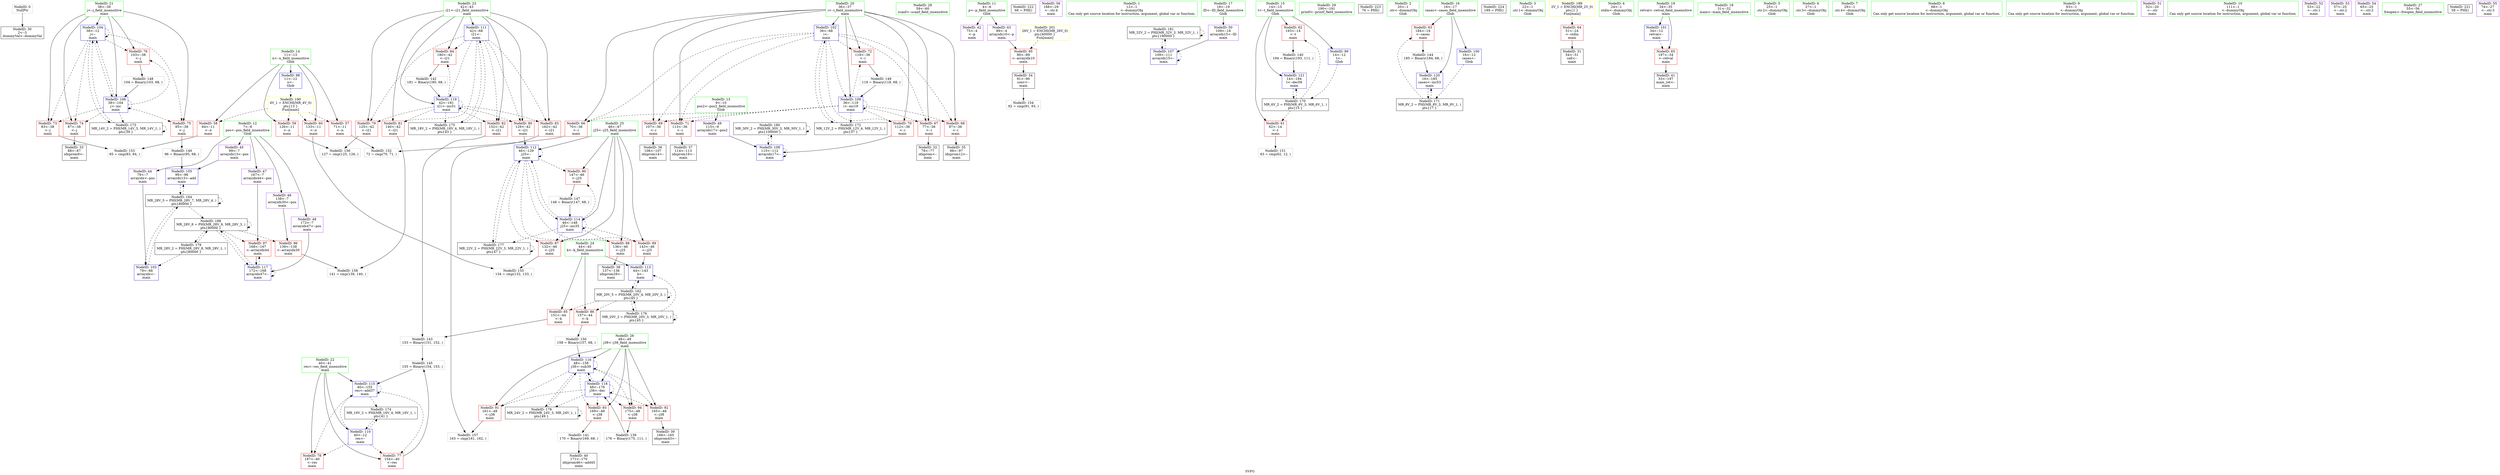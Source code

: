 digraph "SVFG" {
	label="SVFG";

	Node0x562356fceae0 [shape=record,color=grey,label="{NodeID: 0\nNullPtr}"];
	Node0x562356fceae0 -> Node0x562356feb490[style=solid];
	Node0x562357000980 [shape=record,color=black,label="{NodeID: 180\nMR_30V_2 = PHI(MR_30V_3, MR_30V_1, )\npts\{100000 \}\n}"];
	Node0x562357000980 -> Node0x562356fecdb0[style=dashed];
	Node0x562357000980 -> Node0x562357000980[style=dashed];
	Node0x562356fec430 [shape=record,color=red,label="{NodeID: 97\n168\<--167\n\<--arrayidx44\nmain\n}"];
	Node0x562356fec430 -> Node0x562356ff1c40[style=solid];
	Node0x562356fcf090 [shape=record,color=green,label="{NodeID: 14\n11\<--13\nn\<--n_field_insensitive\nGlob }"];
	Node0x562356fcf090 -> Node0x562356fedad0[style=solid];
	Node0x562356fcf090 -> Node0x562356fedba0[style=solid];
	Node0x562356fcf090 -> Node0x562356fedc70[style=solid];
	Node0x562356fcf090 -> Node0x562356fedd40[style=solid];
	Node0x562356fcf090 -> Node0x562356fec500[style=solid];
	Node0x562356fed020 [shape=record,color=blue,label="{NodeID: 111\n42\<--68\ni21\<--\nmain\n}"];
	Node0x562356fed020 -> Node0x562356feecb0[style=dashed];
	Node0x562356fed020 -> Node0x562356feed80[style=dashed];
	Node0x562356fed020 -> Node0x562356feee50[style=dashed];
	Node0x562356fed020 -> Node0x562356feef20[style=dashed];
	Node0x562356fed020 -> Node0x562356feeff0[style=dashed];
	Node0x562356fed020 -> Node0x562356fef0c0[style=dashed];
	Node0x562356fed020 -> Node0x562356ff1de0[style=dashed];
	Node0x562356fed020 -> Node0x562356fff080[style=dashed];
	Node0x562356feb340 [shape=record,color=green,label="{NodeID: 28\n59\<--60\nscanf\<--scanf_field_insensitive\n}"];
	Node0x562356febe80 [shape=record,color=purple,label="{NodeID: 42\n75\<--4\n\<--p\nmain\n}"];
	Node0x562357011de0 [shape=record,color=black,label="{NodeID: 222\n66 = PHI()\n}"];
	Node0x562356ff2d10 [shape=record,color=grey,label="{NodeID: 139\n176 = Binary(175, 111, )\n}"];
	Node0x562356ff2d10 -> Node0x562356ff1d10[style=solid];
	Node0x562356feda00 [shape=record,color=purple,label="{NodeID: 56\n188\<--29\n\<--.str.4\nmain\n}"];
	Node0x562356ff4210 [shape=record,color=grey,label="{NodeID: 153\n85 = cmp(83, 84, )\n}"];
	Node0x562356fee560 [shape=record,color=red,label="{NodeID: 70\n112\<--36\n\<--i\nmain\n}"];
	Node0x562356fee560 -> Node0x562356fecdb0[style=solid];
	Node0x562356fef0c0 [shape=record,color=red,label="{NodeID: 84\n180\<--42\n\<--i21\nmain\n}"];
	Node0x562356fef0c0 -> Node0x562356ff3190[style=solid];
	Node0x562356fcde20 [shape=record,color=green,label="{NodeID: 1\n12\<--1\n\<--dummyObj\nCan only get source location for instruction, argument, global var or function.}"];
	Node0x562357000e80 [shape=record,color=black,label="{NodeID: 181\nMR_32V_2 = PHI(MR_32V_3, MR_32V_1, )\npts\{190000 \}\n}"];
	Node0x562357000e80 -> Node0x562356fecce0[style=dashed];
	Node0x562357000e80 -> Node0x562357000e80[style=dashed];
	Node0x562356fec500 [shape=record,color=blue,label="{NodeID: 98\n11\<--12\nn\<--\nGlob }"];
	Node0x562356fec500 -> Node0x5623570045a0[style=dashed];
	Node0x562356fcf190 [shape=record,color=green,label="{NodeID: 15\n14\<--15\nt\<--t_field_insensitive\nGlob }"];
	Node0x562356fcf190 -> Node0x562356fede10[style=solid];
	Node0x562356fcf190 -> Node0x562356fedee0[style=solid];
	Node0x562356fcf190 -> Node0x562356fec600[style=solid];
	Node0x562356fcf190 -> Node0x562356ff1f80[style=solid];
	Node0x562356fed0f0 [shape=record,color=blue,label="{NodeID: 112\n46\<--129\nj25\<--\nmain\n}"];
	Node0x562356fed0f0 -> Node0x562356fef330[style=dashed];
	Node0x562356fed0f0 -> Node0x562356fef400[style=dashed];
	Node0x562356fed0f0 -> Node0x562356fef4d0[style=dashed];
	Node0x562356fed0f0 -> Node0x562356fef5a0[style=dashed];
	Node0x562356fed0f0 -> Node0x562356fed0f0[style=dashed];
	Node0x562356fed0f0 -> Node0x562356fed290[style=dashed];
	Node0x562356fed0f0 -> Node0x562356fffa80[style=dashed];
	Node0x562356feb3d0 [shape=record,color=green,label="{NodeID: 29\n190\<--191\nprintf\<--printf_field_insensitive\n}"];
	Node0x562356febf50 [shape=record,color=purple,label="{NodeID: 43\n89\<--4\narrayidx10\<--p\nmain\n}"];
	Node0x562356febf50 -> Node0x562356fef9b0[style=solid];
	Node0x562357011ee0 [shape=record,color=black,label="{NodeID: 223\n76 = PHI()\n}"];
	Node0x562356ff2e90 [shape=record,color=grey,label="{NodeID: 140\n194 = Binary(193, 111, )\n}"];
	Node0x562356ff2e90 -> Node0x562356ff1f80[style=solid];
	Node0x562356fedad0 [shape=record,color=red,label="{NodeID: 57\n71\<--11\n\<--n\nmain\n}"];
	Node0x562356fedad0 -> Node0x562356ff4090[style=solid];
	Node0x562356ff4390 [shape=record,color=grey,label="{NodeID: 154\n92 = cmp(91, 93, )\n}"];
	Node0x562356fee630 [shape=record,color=red,label="{NodeID: 71\n113\<--36\n\<--i\nmain\n}"];
	Node0x562356fee630 -> Node0x562356feba70[style=solid];
	Node0x562356fef190 [shape=record,color=red,label="{NodeID: 85\n151\<--44\n\<--k\nmain\n}"];
	Node0x562356fef190 -> Node0x562356ff3310[style=solid];
	Node0x562356fcd850 [shape=record,color=green,label="{NodeID: 2\n20\<--1\n.str\<--dummyObj\nGlob }"];
	Node0x562356fec600 [shape=record,color=blue,label="{NodeID: 99\n14\<--12\nt\<--\nGlob }"];
	Node0x562356fec600 -> Node0x562356ffd780[style=dashed];
	Node0x562356fcf290 [shape=record,color=green,label="{NodeID: 16\n16\<--17\ncases\<--cases_field_insensitive\nGlob }"];
	Node0x562356fcf290 -> Node0x562356fedfb0[style=solid];
	Node0x562356fcf290 -> Node0x562356fec700[style=solid];
	Node0x562356fcf290 -> Node0x562356ff1eb0[style=solid];
	Node0x562356fed1c0 [shape=record,color=blue,label="{NodeID: 113\n44\<--143\nk\<--\nmain\n}"];
	Node0x562356fed1c0 -> Node0x562356ffaf80[style=dashed];
	Node0x562356feb490 [shape=record,color=black,label="{NodeID: 30\n2\<--3\ndummyVal\<--dummyVal\n}"];
	Node0x562356fec020 [shape=record,color=purple,label="{NodeID: 44\n79\<--7\narrayidx\<--pos\nmain\n}"];
	Node0x562356fec020 -> Node0x562356fec9a0[style=solid];
	Node0x562357011fe0 [shape=record,color=black,label="{NodeID: 224\n189 = PHI()\n}"];
	Node0x562356ff3010 [shape=record,color=grey,label="{NodeID: 141\n170 = Binary(169, 68, )\n}"];
	Node0x562356ff3010 -> Node0x562356febce0[style=solid];
	Node0x562356fedba0 [shape=record,color=red,label="{NodeID: 58\n84\<--11\n\<--n\nmain\n}"];
	Node0x562356fedba0 -> Node0x562356ff4210[style=solid];
	Node0x562356ff4510 [shape=record,color=grey,label="{NodeID: 155\n134 = cmp(132, 133, )\n}"];
	Node0x562356fee700 [shape=record,color=red,label="{NodeID: 72\n118\<--36\n\<--i\nmain\n}"];
	Node0x562356fee700 -> Node0x562356ff3c10[style=solid];
	Node0x562356fef260 [shape=record,color=red,label="{NodeID: 86\n157\<--44\n\<--k\nmain\n}"];
	Node0x562356fef260 -> Node0x562356ff3d90[style=solid];
	Node0x562356feaa20 [shape=record,color=green,label="{NodeID: 3\n22\<--1\n.str.1\<--dummyObj\nGlob }"];
	Node0x562356fec700 [shape=record,color=blue,label="{NodeID: 100\n16\<--12\ncases\<--\nGlob }"];
	Node0x562356fec700 -> Node0x562356ffdc80[style=dashed];
	Node0x562356fcdf70 [shape=record,color=green,label="{NodeID: 17\n18\<--19\nID\<--ID_field_insensitive\nGlob }"];
	Node0x562356fcdf70 -> Node0x562356fed520[style=solid];
	Node0x562356fed290 [shape=record,color=blue,label="{NodeID: 114\n46\<--148\nj25\<--inc35\nmain\n}"];
	Node0x562356fed290 -> Node0x562356fef330[style=dashed];
	Node0x562356fed290 -> Node0x562356fef400[style=dashed];
	Node0x562356fed290 -> Node0x562356fef4d0[style=dashed];
	Node0x562356fed290 -> Node0x562356fef5a0[style=dashed];
	Node0x562356fed290 -> Node0x562356fed0f0[style=dashed];
	Node0x562356fed290 -> Node0x562356fed290[style=dashed];
	Node0x562356fed290 -> Node0x562356fffa80[style=dashed];
	Node0x562356feb590 [shape=record,color=black,label="{NodeID: 31\n54\<--51\ncall\<--\nmain\n}"];
	Node0x562356fec0f0 [shape=record,color=purple,label="{NodeID: 45\n99\<--7\narrayidx13\<--pos\nmain\n}"];
	Node0x562356fec0f0 -> Node0x562356fecb40[style=solid];
	Node0x562356ff3190 [shape=record,color=grey,label="{NodeID: 142\n181 = Binary(180, 68, )\n}"];
	Node0x562356ff3190 -> Node0x562356ff1de0[style=solid];
	Node0x562356fedc70 [shape=record,color=red,label="{NodeID: 59\n126\<--11\n\<--n\nmain\n}"];
	Node0x562356fedc70 -> Node0x562356ff4690[style=solid];
	Node0x562356ff4690 [shape=record,color=grey,label="{NodeID: 156\n127 = cmp(125, 126, )\n}"];
	Node0x562356fee7d0 [shape=record,color=red,label="{NodeID: 73\n83\<--38\n\<--j\nmain\n}"];
	Node0x562356fee7d0 -> Node0x562356ff4210[style=solid];
	Node0x562356ffd780 [shape=record,color=black,label="{NodeID: 170\nMR_6V_2 = PHI(MR_6V_3, MR_6V_1, )\npts\{15 \}\n}"];
	Node0x562356ffd780 -> Node0x562356fede10[style=dashed];
	Node0x562356ffd780 -> Node0x562356fedee0[style=dashed];
	Node0x562356ffd780 -> Node0x562356ff1f80[style=dashed];
	Node0x562356fef330 [shape=record,color=red,label="{NodeID: 87\n132\<--46\n\<--j25\nmain\n}"];
	Node0x562356fef330 -> Node0x562356ff4510[style=solid];
	Node0x562356feaab0 [shape=record,color=green,label="{NodeID: 4\n24\<--1\nstdin\<--dummyObj\nGlob }"];
	Node0x562356fec800 [shape=record,color=blue,label="{NodeID: 101\n34\<--12\nretval\<--\nmain\n}"];
	Node0x562356fec800 -> Node0x562356fee150[style=dashed];
	Node0x562356fce040 [shape=record,color=green,label="{NodeID: 18\n31\<--32\nmain\<--main_field_insensitive\n}"];
	Node0x562356ff1aa0 [shape=record,color=blue,label="{NodeID: 115\n40\<--155\nres\<--add37\nmain\n}"];
	Node0x562356ff1aa0 -> Node0x562356feeb10[style=dashed];
	Node0x562356ff1aa0 -> Node0x562356feebe0[style=dashed];
	Node0x562356ff1aa0 -> Node0x562356ff1aa0[style=dashed];
	Node0x562356ff1aa0 -> Node0x562356ffeb80[style=dashed];
	Node0x562356feb660 [shape=record,color=black,label="{NodeID: 32\n78\<--77\nidxprom\<--\nmain\n}"];
	Node0x562356fec1c0 [shape=record,color=purple,label="{NodeID: 46\n138\<--7\narrayidx30\<--pos\nmain\n}"];
	Node0x562356fec1c0 -> Node0x562356fec360[style=solid];
	Node0x562356ff3310 [shape=record,color=grey,label="{NodeID: 143\n153 = Binary(151, 152, )\n}"];
	Node0x562356ff3310 -> Node0x562356ff3610[style=solid];
	Node0x562356fedd40 [shape=record,color=red,label="{NodeID: 60\n133\<--11\n\<--n\nmain\n}"];
	Node0x562356fedd40 -> Node0x562356ff4510[style=solid];
	Node0x562356ff4810 [shape=record,color=grey,label="{NodeID: 157\n163 = cmp(161, 162, )\n}"];
	Node0x562356fee8a0 [shape=record,color=red,label="{NodeID: 74\n87\<--38\n\<--j\nmain\n}"];
	Node0x562356fee8a0 -> Node0x562356feb730[style=solid];
	Node0x562356ffdc80 [shape=record,color=black,label="{NodeID: 171\nMR_8V_2 = PHI(MR_8V_3, MR_8V_1, )\npts\{17 \}\n}"];
	Node0x562356ffdc80 -> Node0x562356fedfb0[style=dashed];
	Node0x562356ffdc80 -> Node0x562356ff1eb0[style=dashed];
	Node0x562356fef400 [shape=record,color=red,label="{NodeID: 88\n136\<--46\n\<--j25\nmain\n}"];
	Node0x562356fef400 -> Node0x562356febb40[style=solid];
	Node0x562356fcd940 [shape=record,color=green,label="{NodeID: 5\n25\<--1\n.str.2\<--dummyObj\nGlob }"];
	Node0x562356fec8d0 [shape=record,color=blue,label="{NodeID: 102\n36\<--68\ni\<--\nmain\n}"];
	Node0x562356fec8d0 -> Node0x562356fee220[style=dashed];
	Node0x562356fec8d0 -> Node0x562356fee2f0[style=dashed];
	Node0x562356fec8d0 -> Node0x562356fee3c0[style=dashed];
	Node0x562356fec8d0 -> Node0x562356fee490[style=dashed];
	Node0x562356fec8d0 -> Node0x562356fee560[style=dashed];
	Node0x562356fec8d0 -> Node0x562356fee630[style=dashed];
	Node0x562356fec8d0 -> Node0x562356fee700[style=dashed];
	Node0x562356fec8d0 -> Node0x562356fece80[style=dashed];
	Node0x562356fec8d0 -> Node0x562356ffe180[style=dashed];
	Node0x562356fce140 [shape=record,color=green,label="{NodeID: 19\n34\<--35\nretval\<--retval_field_insensitive\nmain\n}"];
	Node0x562356fce140 -> Node0x562356fee150[style=solid];
	Node0x562356fce140 -> Node0x562356fec800[style=solid];
	Node0x562356ff1b70 [shape=record,color=blue,label="{NodeID: 116\n48\<--158\nj38\<--sub39\nmain\n}"];
	Node0x562356ff1b70 -> Node0x562356fef670[style=dashed];
	Node0x562356ff1b70 -> Node0x562356fef740[style=dashed];
	Node0x562356ff1b70 -> Node0x562356fef810[style=dashed];
	Node0x562356ff1b70 -> Node0x562356fef8e0[style=dashed];
	Node0x562356ff1b70 -> Node0x562356ff1b70[style=dashed];
	Node0x562356ff1b70 -> Node0x562356ff1d10[style=dashed];
	Node0x562356ff1b70 -> Node0x562356ffff80[style=dashed];
	Node0x562356feb730 [shape=record,color=black,label="{NodeID: 33\n88\<--87\nidxprom9\<--\nmain\n}"];
	Node0x562356fec290 [shape=record,color=purple,label="{NodeID: 47\n167\<--7\narrayidx44\<--pos\nmain\n}"];
	Node0x562356fec290 -> Node0x562356fec430[style=solid];
	Node0x562356ff3490 [shape=record,color=grey,label="{NodeID: 144\n185 = Binary(184, 68, )\n}"];
	Node0x562356ff3490 -> Node0x562356ff1eb0[style=solid];
	Node0x562356fede10 [shape=record,color=red,label="{NodeID: 61\n62\<--14\n\<--t\nmain\n}"];
	Node0x562356fede10 -> Node0x562356ff3f10[style=solid];
	Node0x562356ff4990 [shape=record,color=grey,label="{NodeID: 158\n141 = cmp(139, 140, )\n}"];
	Node0x562356fee970 [shape=record,color=red,label="{NodeID: 75\n95\<--38\n\<--j\nmain\n}"];
	Node0x562356fee970 -> Node0x562356ff3790[style=solid];
	Node0x562356ffe180 [shape=record,color=black,label="{NodeID: 172\nMR_12V_2 = PHI(MR_12V_4, MR_12V_1, )\npts\{37 \}\n}"];
	Node0x562356ffe180 -> Node0x562356fec8d0[style=dashed];
	Node0x562356fef4d0 [shape=record,color=red,label="{NodeID: 89\n143\<--46\n\<--j25\nmain\n}"];
	Node0x562356fef4d0 -> Node0x562356fed1c0[style=solid];
	Node0x562356fcd9d0 [shape=record,color=green,label="{NodeID: 6\n27\<--1\n.str.3\<--dummyObj\nGlob }"];
	Node0x562356fec9a0 [shape=record,color=blue,label="{NodeID: 103\n79\<--68\narrayidx\<--\nmain\n}"];
	Node0x562356fec9a0 -> Node0x562356ffb980[style=dashed];
	Node0x562356fce210 [shape=record,color=green,label="{NodeID: 20\n36\<--37\ni\<--i_field_insensitive\nmain\n}"];
	Node0x562356fce210 -> Node0x562356fee220[style=solid];
	Node0x562356fce210 -> Node0x562356fee2f0[style=solid];
	Node0x562356fce210 -> Node0x562356fee3c0[style=solid];
	Node0x562356fce210 -> Node0x562356fee490[style=solid];
	Node0x562356fce210 -> Node0x562356fee560[style=solid];
	Node0x562356fce210 -> Node0x562356fee630[style=solid];
	Node0x562356fce210 -> Node0x562356fee700[style=solid];
	Node0x562356fce210 -> Node0x562356fec8d0[style=solid];
	Node0x562356fce210 -> Node0x562356fece80[style=solid];
	Node0x562356ff1c40 [shape=record,color=blue,label="{NodeID: 117\n172\<--168\narrayidx47\<--\nmain\n}"];
	Node0x562356ff1c40 -> Node0x562356fec430[style=dashed];
	Node0x562356ff1c40 -> Node0x562356ff1c40[style=dashed];
	Node0x562356ff1c40 -> Node0x562357003580[style=dashed];
	Node0x562356feb800 [shape=record,color=black,label="{NodeID: 34\n91\<--90\nconv\<--\nmain\n}"];
	Node0x562356feb800 -> Node0x562356ff4390[style=solid];
	Node0x562356fed380 [shape=record,color=purple,label="{NodeID: 48\n172\<--7\narrayidx47\<--pos\nmain\n}"];
	Node0x562356fed380 -> Node0x562356ff1c40[style=solid];
	Node0x562356ff3610 [shape=record,color=grey,label="{NodeID: 145\n155 = Binary(154, 153, )\n}"];
	Node0x562356ff3610 -> Node0x562356ff1aa0[style=solid];
	Node0x562356fedee0 [shape=record,color=red,label="{NodeID: 62\n193\<--14\n\<--t\nmain\n}"];
	Node0x562356fedee0 -> Node0x562356ff2e90[style=solid];
	Node0x562356feea40 [shape=record,color=red,label="{NodeID: 76\n103\<--38\n\<--j\nmain\n}"];
	Node0x562356feea40 -> Node0x562356ff3a90[style=solid];
	Node0x562356ffe680 [shape=record,color=black,label="{NodeID: 173\nMR_14V_2 = PHI(MR_14V_3, MR_14V_1, )\npts\{39 \}\n}"];
	Node0x562356ffe680 -> Node0x562356feca70[style=dashed];
	Node0x562356ffe680 -> Node0x562356ffe680[style=dashed];
	Node0x562356fef5a0 [shape=record,color=red,label="{NodeID: 90\n147\<--46\n\<--j25\nmain\n}"];
	Node0x562356fef5a0 -> Node0x562356ff3910[style=solid];
	Node0x562356fcf3a0 [shape=record,color=green,label="{NodeID: 7\n29\<--1\n.str.4\<--dummyObj\nGlob }"];
	Node0x562356feca70 [shape=record,color=blue,label="{NodeID: 104\n38\<--12\nj\<--\nmain\n}"];
	Node0x562356feca70 -> Node0x562356fee7d0[style=dashed];
	Node0x562356feca70 -> Node0x562356fee8a0[style=dashed];
	Node0x562356feca70 -> Node0x562356fee970[style=dashed];
	Node0x562356feca70 -> Node0x562356feea40[style=dashed];
	Node0x562356feca70 -> Node0x562356feca70[style=dashed];
	Node0x562356feca70 -> Node0x562356fecc10[style=dashed];
	Node0x562356feca70 -> Node0x562356ffe680[style=dashed];
	Node0x562356fce2e0 [shape=record,color=green,label="{NodeID: 21\n38\<--39\nj\<--j_field_insensitive\nmain\n}"];
	Node0x562356fce2e0 -> Node0x562356fee7d0[style=solid];
	Node0x562356fce2e0 -> Node0x562356fee8a0[style=solid];
	Node0x562356fce2e0 -> Node0x562356fee970[style=solid];
	Node0x562356fce2e0 -> Node0x562356feea40[style=solid];
	Node0x562356fce2e0 -> Node0x562356feca70[style=solid];
	Node0x562356fce2e0 -> Node0x562356fecc10[style=solid];
	Node0x562356ff0260 [shape=record,color=yellow,style=double,label="{NodeID: 201\n26V_1 = ENCHI(MR_26V_0)\npts\{60000 \}\nFun[main]}"];
	Node0x562356ff0260 -> Node0x562356fef9b0[style=dashed];
	Node0x562356ff1d10 [shape=record,color=blue,label="{NodeID: 118\n48\<--176\nj38\<--dec\nmain\n}"];
	Node0x562356ff1d10 -> Node0x562356fef670[style=dashed];
	Node0x562356ff1d10 -> Node0x562356fef740[style=dashed];
	Node0x562356ff1d10 -> Node0x562356fef810[style=dashed];
	Node0x562356ff1d10 -> Node0x562356fef8e0[style=dashed];
	Node0x562356ff1d10 -> Node0x562356ff1b70[style=dashed];
	Node0x562356ff1d10 -> Node0x562356ff1d10[style=dashed];
	Node0x562356ff1d10 -> Node0x562356ffff80[style=dashed];
	Node0x562356feb8d0 [shape=record,color=black,label="{NodeID: 35\n98\<--97\nidxprom12\<--\nmain\n}"];
	Node0x562356fed450 [shape=record,color=purple,label="{NodeID: 49\n115\<--9\narrayidx17\<--pos2\nmain\n}"];
	Node0x562356fed450 -> Node0x562356fecdb0[style=solid];
	Node0x562356ff3790 [shape=record,color=grey,label="{NodeID: 146\n96 = Binary(95, 68, )\n}"];
	Node0x562356ff3790 -> Node0x562356fecb40[style=solid];
	Node0x562356fedfb0 [shape=record,color=red,label="{NodeID: 63\n184\<--16\n\<--cases\nmain\n}"];
	Node0x562356fedfb0 -> Node0x562356ff3490[style=solid];
	Node0x562356feeb10 [shape=record,color=red,label="{NodeID: 77\n154\<--40\n\<--res\nmain\n}"];
	Node0x562356feeb10 -> Node0x562356ff3610[style=solid];
	Node0x562356ffeb80 [shape=record,color=black,label="{NodeID: 174\nMR_16V_2 = PHI(MR_16V_4, MR_16V_1, )\npts\{41 \}\n}"];
	Node0x562356ffeb80 -> Node0x562356fecf50[style=dashed];
	Node0x562356fef670 [shape=record,color=red,label="{NodeID: 91\n161\<--48\n\<--j38\nmain\n}"];
	Node0x562356fef670 -> Node0x562356ff4810[style=solid];
	Node0x562356fcf430 [shape=record,color=green,label="{NodeID: 8\n68\<--1\n\<--dummyObj\nCan only get source location for instruction, argument, global var or function.}"];
	Node0x562357003580 [shape=record,color=black,label="{NodeID: 188\nMR_28V_8 = PHI(MR_28V_9, MR_28V_3, )\npts\{80000 \}\n}"];
	Node0x562357003580 -> Node0x562356fec360[style=dashed];
	Node0x562357003580 -> Node0x562356fec430[style=dashed];
	Node0x562357003580 -> Node0x562356ff1c40[style=dashed];
	Node0x562357003580 -> Node0x562357000480[style=dashed];
	Node0x562357003580 -> Node0x562357003580[style=dashed];
	Node0x562356fecb40 [shape=record,color=blue,label="{NodeID: 105\n99\<--96\narrayidx13\<--add\nmain\n}"];
	Node0x562356fecb40 -> Node0x562356ffb980[style=dashed];
	Node0x562356fce3b0 [shape=record,color=green,label="{NodeID: 22\n40\<--41\nres\<--res_field_insensitive\nmain\n}"];
	Node0x562356fce3b0 -> Node0x562356feeb10[style=solid];
	Node0x562356fce3b0 -> Node0x562356feebe0[style=solid];
	Node0x562356fce3b0 -> Node0x562356fecf50[style=solid];
	Node0x562356fce3b0 -> Node0x562356ff1aa0[style=solid];
	Node0x562356ff1de0 [shape=record,color=blue,label="{NodeID: 119\n42\<--181\ni21\<--inc51\nmain\n}"];
	Node0x562356ff1de0 -> Node0x562356feecb0[style=dashed];
	Node0x562356ff1de0 -> Node0x562356feed80[style=dashed];
	Node0x562356ff1de0 -> Node0x562356feee50[style=dashed];
	Node0x562356ff1de0 -> Node0x562356feef20[style=dashed];
	Node0x562356ff1de0 -> Node0x562356feeff0[style=dashed];
	Node0x562356ff1de0 -> Node0x562356fef0c0[style=dashed];
	Node0x562356ff1de0 -> Node0x562356ff1de0[style=dashed];
	Node0x562356ff1de0 -> Node0x562356fff080[style=dashed];
	Node0x562356feb9a0 [shape=record,color=black,label="{NodeID: 36\n108\<--107\nidxprom14\<--\nmain\n}"];
	Node0x562356fed520 [shape=record,color=purple,label="{NodeID: 50\n109\<--18\narrayidx15\<--ID\nmain\n}"];
	Node0x562356fed520 -> Node0x562356fecce0[style=solid];
	Node0x562356ff3910 [shape=record,color=grey,label="{NodeID: 147\n148 = Binary(147, 68, )\n}"];
	Node0x562356ff3910 -> Node0x562356fed290[style=solid];
	Node0x562356fee080 [shape=record,color=red,label="{NodeID: 64\n51\<--24\n\<--stdin\nmain\n}"];
	Node0x562356fee080 -> Node0x562356feb590[style=solid];
	Node0x562356feebe0 [shape=record,color=red,label="{NodeID: 78\n187\<--40\n\<--res\nmain\n}"];
	Node0x562356fff080 [shape=record,color=black,label="{NodeID: 175\nMR_18V_2 = PHI(MR_18V_4, MR_18V_1, )\npts\{43 \}\n}"];
	Node0x562356fff080 -> Node0x562356fed020[style=dashed];
	Node0x562356fef740 [shape=record,color=red,label="{NodeID: 92\n165\<--48\n\<--j38\nmain\n}"];
	Node0x562356fef740 -> Node0x562356febc10[style=solid];
	Node0x562356fcf4c0 [shape=record,color=green,label="{NodeID: 9\n93\<--1\n\<--dummyObj\nCan only get source location for instruction, argument, global var or function.}"];
	Node0x562357003a80 [shape=record,color=yellow,style=double,label="{NodeID: 189\n2V_1 = ENCHI(MR_2V_0)\npts\{1 \}\nFun[main]}"];
	Node0x562357003a80 -> Node0x562356fee080[style=dashed];
	Node0x562356fecc10 [shape=record,color=blue,label="{NodeID: 106\n38\<--104\nj\<--inc\nmain\n}"];
	Node0x562356fecc10 -> Node0x562356fee7d0[style=dashed];
	Node0x562356fecc10 -> Node0x562356fee8a0[style=dashed];
	Node0x562356fecc10 -> Node0x562356fee970[style=dashed];
	Node0x562356fecc10 -> Node0x562356feea40[style=dashed];
	Node0x562356fecc10 -> Node0x562356feca70[style=dashed];
	Node0x562356fecc10 -> Node0x562356fecc10[style=dashed];
	Node0x562356fecc10 -> Node0x562356ffe680[style=dashed];
	Node0x562356fce480 [shape=record,color=green,label="{NodeID: 23\n42\<--43\ni21\<--i21_field_insensitive\nmain\n}"];
	Node0x562356fce480 -> Node0x562356feecb0[style=solid];
	Node0x562356fce480 -> Node0x562356feed80[style=solid];
	Node0x562356fce480 -> Node0x562356feee50[style=solid];
	Node0x562356fce480 -> Node0x562356feef20[style=solid];
	Node0x562356fce480 -> Node0x562356feeff0[style=solid];
	Node0x562356fce480 -> Node0x562356fef0c0[style=solid];
	Node0x562356fce480 -> Node0x562356fed020[style=solid];
	Node0x562356fce480 -> Node0x562356ff1de0[style=solid];
	Node0x562356ff1eb0 [shape=record,color=blue,label="{NodeID: 120\n16\<--185\ncases\<--inc53\nmain\n}"];
	Node0x562356ff1eb0 -> Node0x562356ffdc80[style=dashed];
	Node0x562356feba70 [shape=record,color=black,label="{NodeID: 37\n114\<--113\nidxprom16\<--\nmain\n}"];
	Node0x562356fed5f0 [shape=record,color=purple,label="{NodeID: 51\n52\<--20\n\<--.str\nmain\n}"];
	Node0x562356ff3a90 [shape=record,color=grey,label="{NodeID: 148\n104 = Binary(103, 68, )\n}"];
	Node0x562356ff3a90 -> Node0x562356fecc10[style=solid];
	Node0x562356fee150 [shape=record,color=red,label="{NodeID: 65\n197\<--34\n\<--retval\nmain\n}"];
	Node0x562356fee150 -> Node0x562356febdb0[style=solid];
	Node0x562356ffaf80 [shape=record,color=black,label="{NodeID: 162\nMR_20V_5 = PHI(MR_20V_4, MR_20V_3, )\npts\{45 \}\n}"];
	Node0x562356ffaf80 -> Node0x562356fef190[style=dashed];
	Node0x562356ffaf80 -> Node0x562356fef260[style=dashed];
	Node0x562356ffaf80 -> Node0x562356fed1c0[style=dashed];
	Node0x562356ffaf80 -> Node0x562356ffaf80[style=dashed];
	Node0x562356ffaf80 -> Node0x562356fff580[style=dashed];
	Node0x562356feecb0 [shape=record,color=red,label="{NodeID: 79\n125\<--42\n\<--i21\nmain\n}"];
	Node0x562356feecb0 -> Node0x562356ff4690[style=solid];
	Node0x562356fff580 [shape=record,color=black,label="{NodeID: 176\nMR_20V_2 = PHI(MR_20V_3, MR_20V_1, )\npts\{45 \}\n}"];
	Node0x562356fff580 -> Node0x562356fed1c0[style=dashed];
	Node0x562356fff580 -> Node0x562356ffaf80[style=dashed];
	Node0x562356fff580 -> Node0x562356fff580[style=dashed];
	Node0x562356fef810 [shape=record,color=red,label="{NodeID: 93\n169\<--48\n\<--j38\nmain\n}"];
	Node0x562356fef810 -> Node0x562356ff3010[style=solid];
	Node0x562356fcdb80 [shape=record,color=green,label="{NodeID: 10\n111\<--1\n\<--dummyObj\nCan only get source location for instruction, argument, global var or function.}"];
	Node0x5623570045a0 [shape=record,color=yellow,style=double,label="{NodeID: 190\n4V_1 = ENCHI(MR_4V_0)\npts\{13 \}\nFun[main]}"];
	Node0x5623570045a0 -> Node0x562356fedad0[style=dashed];
	Node0x5623570045a0 -> Node0x562356fedba0[style=dashed];
	Node0x5623570045a0 -> Node0x562356fedc70[style=dashed];
	Node0x5623570045a0 -> Node0x562356fedd40[style=dashed];
	Node0x562356fecce0 [shape=record,color=blue,label="{NodeID: 107\n109\<--111\narrayidx15\<--\nmain\n}"];
	Node0x562356fecce0 -> Node0x562356fecce0[style=dashed];
	Node0x562356fecce0 -> Node0x562357000e80[style=dashed];
	Node0x562356fce550 [shape=record,color=green,label="{NodeID: 24\n44\<--45\nk\<--k_field_insensitive\nmain\n}"];
	Node0x562356fce550 -> Node0x562356fef190[style=solid];
	Node0x562356fce550 -> Node0x562356fef260[style=solid];
	Node0x562356fce550 -> Node0x562356fed1c0[style=solid];
	Node0x562356ff1f80 [shape=record,color=blue,label="{NodeID: 121\n14\<--194\nt\<--dec56\nmain\n}"];
	Node0x562356ff1f80 -> Node0x562356ffd780[style=dashed];
	Node0x562356febb40 [shape=record,color=black,label="{NodeID: 38\n137\<--136\nidxprom29\<--\nmain\n}"];
	Node0x562356fed6c0 [shape=record,color=purple,label="{NodeID: 52\n53\<--22\n\<--.str.1\nmain\n}"];
	Node0x562356ff3c10 [shape=record,color=grey,label="{NodeID: 149\n119 = Binary(118, 68, )\n}"];
	Node0x562356ff3c10 -> Node0x562356fece80[style=solid];
	Node0x562356fee220 [shape=record,color=red,label="{NodeID: 66\n70\<--36\n\<--i\nmain\n}"];
	Node0x562356fee220 -> Node0x562356ff4090[style=solid];
	Node0x562356feed80 [shape=record,color=red,label="{NodeID: 80\n129\<--42\n\<--i21\nmain\n}"];
	Node0x562356feed80 -> Node0x562356fed0f0[style=solid];
	Node0x562356fffa80 [shape=record,color=black,label="{NodeID: 177\nMR_22V_2 = PHI(MR_22V_3, MR_22V_1, )\npts\{47 \}\n}"];
	Node0x562356fffa80 -> Node0x562356fed0f0[style=dashed];
	Node0x562356fffa80 -> Node0x562356fffa80[style=dashed];
	Node0x562356fef8e0 [shape=record,color=red,label="{NodeID: 94\n175\<--48\n\<--j38\nmain\n}"];
	Node0x562356fef8e0 -> Node0x562356ff2d10[style=solid];
	Node0x562356fcdc50 [shape=record,color=green,label="{NodeID: 11\n4\<--6\np\<--p_field_insensitive\nGlob }"];
	Node0x562356fcdc50 -> Node0x562356febe80[style=solid];
	Node0x562356fcdc50 -> Node0x562356febf50[style=solid];
	Node0x562356fecdb0 [shape=record,color=blue,label="{NodeID: 108\n115\<--112\narrayidx17\<--\nmain\n}"];
	Node0x562356fecdb0 -> Node0x562356fecdb0[style=dashed];
	Node0x562356fecdb0 -> Node0x562357000980[style=dashed];
	Node0x562356fce620 [shape=record,color=green,label="{NodeID: 25\n46\<--47\nj25\<--j25_field_insensitive\nmain\n}"];
	Node0x562356fce620 -> Node0x562356fef330[style=solid];
	Node0x562356fce620 -> Node0x562356fef400[style=solid];
	Node0x562356fce620 -> Node0x562356fef4d0[style=solid];
	Node0x562356fce620 -> Node0x562356fef5a0[style=solid];
	Node0x562356fce620 -> Node0x562356fed0f0[style=solid];
	Node0x562356fce620 -> Node0x562356fed290[style=solid];
	Node0x562356febc10 [shape=record,color=black,label="{NodeID: 39\n166\<--165\nidxprom43\<--\nmain\n}"];
	Node0x562356fed790 [shape=record,color=purple,label="{NodeID: 53\n57\<--25\n\<--.str.2\nmain\n}"];
	Node0x562356ff3d90 [shape=record,color=grey,label="{NodeID: 150\n158 = Binary(157, 68, )\n}"];
	Node0x562356ff3d90 -> Node0x562356ff1b70[style=solid];
	Node0x562356fee2f0 [shape=record,color=red,label="{NodeID: 67\n77\<--36\n\<--i\nmain\n}"];
	Node0x562356fee2f0 -> Node0x562356feb660[style=solid];
	Node0x562356ffb980 [shape=record,color=black,label="{NodeID: 164\nMR_28V_5 = PHI(MR_28V_7, MR_28V_4, )\npts\{80000 \}\n}"];
	Node0x562356ffb980 -> Node0x562356fec9a0[style=dashed];
	Node0x562356ffb980 -> Node0x562356fecb40[style=dashed];
	Node0x562356ffb980 -> Node0x562356ffb980[style=dashed];
	Node0x562356ffb980 -> Node0x562357003580[style=dashed];
	Node0x562356feee50 [shape=record,color=red,label="{NodeID: 81\n140\<--42\n\<--i21\nmain\n}"];
	Node0x562356feee50 -> Node0x562356ff4990[style=solid];
	Node0x562356ffff80 [shape=record,color=black,label="{NodeID: 178\nMR_24V_2 = PHI(MR_24V_3, MR_24V_1, )\npts\{49 \}\n}"];
	Node0x562356ffff80 -> Node0x562356ff1b70[style=dashed];
	Node0x562356ffff80 -> Node0x562356ffff80[style=dashed];
	Node0x562356fef9b0 [shape=record,color=red,label="{NodeID: 95\n90\<--89\n\<--arrayidx10\nmain\n}"];
	Node0x562356fef9b0 -> Node0x562356feb800[style=solid];
	Node0x562356fead60 [shape=record,color=green,label="{NodeID: 12\n7\<--8\npos\<--pos_field_insensitive\nGlob }"];
	Node0x562356fead60 -> Node0x562356fec020[style=solid];
	Node0x562356fead60 -> Node0x562356fec0f0[style=solid];
	Node0x562356fead60 -> Node0x562356fec1c0[style=solid];
	Node0x562356fead60 -> Node0x562356fec290[style=solid];
	Node0x562356fead60 -> Node0x562356fed380[style=solid];
	Node0x562356fece80 [shape=record,color=blue,label="{NodeID: 109\n36\<--119\ni\<--inc19\nmain\n}"];
	Node0x562356fece80 -> Node0x562356fee220[style=dashed];
	Node0x562356fece80 -> Node0x562356fee2f0[style=dashed];
	Node0x562356fece80 -> Node0x562356fee3c0[style=dashed];
	Node0x562356fece80 -> Node0x562356fee490[style=dashed];
	Node0x562356fece80 -> Node0x562356fee560[style=dashed];
	Node0x562356fece80 -> Node0x562356fee630[style=dashed];
	Node0x562356fece80 -> Node0x562356fee700[style=dashed];
	Node0x562356fece80 -> Node0x562356fece80[style=dashed];
	Node0x562356fece80 -> Node0x562356ffe180[style=dashed];
	Node0x562356fce6f0 [shape=record,color=green,label="{NodeID: 26\n48\<--49\nj38\<--j38_field_insensitive\nmain\n}"];
	Node0x562356fce6f0 -> Node0x562356fef670[style=solid];
	Node0x562356fce6f0 -> Node0x562356fef740[style=solid];
	Node0x562356fce6f0 -> Node0x562356fef810[style=solid];
	Node0x562356fce6f0 -> Node0x562356fef8e0[style=solid];
	Node0x562356fce6f0 -> Node0x562356ff1b70[style=solid];
	Node0x562356fce6f0 -> Node0x562356ff1d10[style=solid];
	Node0x562356febce0 [shape=record,color=black,label="{NodeID: 40\n171\<--170\nidxprom46\<--add45\nmain\n}"];
	Node0x562356fed860 [shape=record,color=purple,label="{NodeID: 54\n65\<--25\n\<--.str.2\nmain\n}"];
	Node0x562356ff3f10 [shape=record,color=grey,label="{NodeID: 151\n63 = cmp(62, 12, )\n}"];
	Node0x562356fee3c0 [shape=record,color=red,label="{NodeID: 68\n97\<--36\n\<--i\nmain\n}"];
	Node0x562356fee3c0 -> Node0x562356feb8d0[style=solid];
	Node0x562356feef20 [shape=record,color=red,label="{NodeID: 82\n152\<--42\n\<--i21\nmain\n}"];
	Node0x562356feef20 -> Node0x562356ff3310[style=solid];
	Node0x562357000480 [shape=record,color=black,label="{NodeID: 179\nMR_28V_2 = PHI(MR_28V_8, MR_28V_1, )\npts\{80000 \}\n}"];
	Node0x562357000480 -> Node0x562356fec9a0[style=dashed];
	Node0x562357000480 -> Node0x562357003580[style=dashed];
	Node0x562356fec360 [shape=record,color=red,label="{NodeID: 96\n139\<--138\n\<--arrayidx30\nmain\n}"];
	Node0x562356fec360 -> Node0x562356ff4990[style=solid];
	Node0x562356feae20 [shape=record,color=green,label="{NodeID: 13\n9\<--10\npos2\<--pos2_field_insensitive\nGlob }"];
	Node0x562356feae20 -> Node0x562356fed450[style=solid];
	Node0x562356fecf50 [shape=record,color=blue,label="{NodeID: 110\n40\<--12\nres\<--\nmain\n}"];
	Node0x562356fecf50 -> Node0x562356feeb10[style=dashed];
	Node0x562356fecf50 -> Node0x562356feebe0[style=dashed];
	Node0x562356fecf50 -> Node0x562356ff1aa0[style=dashed];
	Node0x562356fecf50 -> Node0x562356ffeb80[style=dashed];
	Node0x562356fce7c0 [shape=record,color=green,label="{NodeID: 27\n55\<--56\nfreopen\<--freopen_field_insensitive\n}"];
	Node0x562356febdb0 [shape=record,color=black,label="{NodeID: 41\n33\<--197\nmain_ret\<--\nmain\n}"];
	Node0x562356e0eaa0 [shape=record,color=black,label="{NodeID: 221\n58 = PHI()\n}"];
	Node0x562356fed930 [shape=record,color=purple,label="{NodeID: 55\n74\<--27\n\<--.str.3\nmain\n}"];
	Node0x562356ff4090 [shape=record,color=grey,label="{NodeID: 152\n72 = cmp(70, 71, )\n}"];
	Node0x562356fee490 [shape=record,color=red,label="{NodeID: 69\n107\<--36\n\<--i\nmain\n}"];
	Node0x562356fee490 -> Node0x562356feb9a0[style=solid];
	Node0x562356feeff0 [shape=record,color=red,label="{NodeID: 83\n162\<--42\n\<--i21\nmain\n}"];
	Node0x562356feeff0 -> Node0x562356ff4810[style=solid];
}
